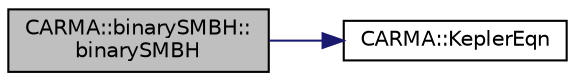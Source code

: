 digraph "CARMA::binarySMBH::binarySMBH"
{
  edge [fontname="Helvetica",fontsize="10",labelfontname="Helvetica",labelfontsize="10"];
  node [fontname="Helvetica",fontsize="10",shape=record];
  rankdir="LR";
  Node1 [label="CARMA::binarySMBH::\lbinarySMBH",height=0.2,width=0.4,color="black", fillcolor="grey75", style="filled" fontcolor="black"];
  Node1 -> Node2 [color="midnightblue",fontsize="10",style="solid",fontname="Helvetica"];
  Node2 [label="CARMA::KeplerEqn",height=0.2,width=0.4,color="black", fillcolor="white", style="filled",URL="$namespace_c_a_r_m_a.html#abb121c1094fa8828355a1c3240d19706"];
}
